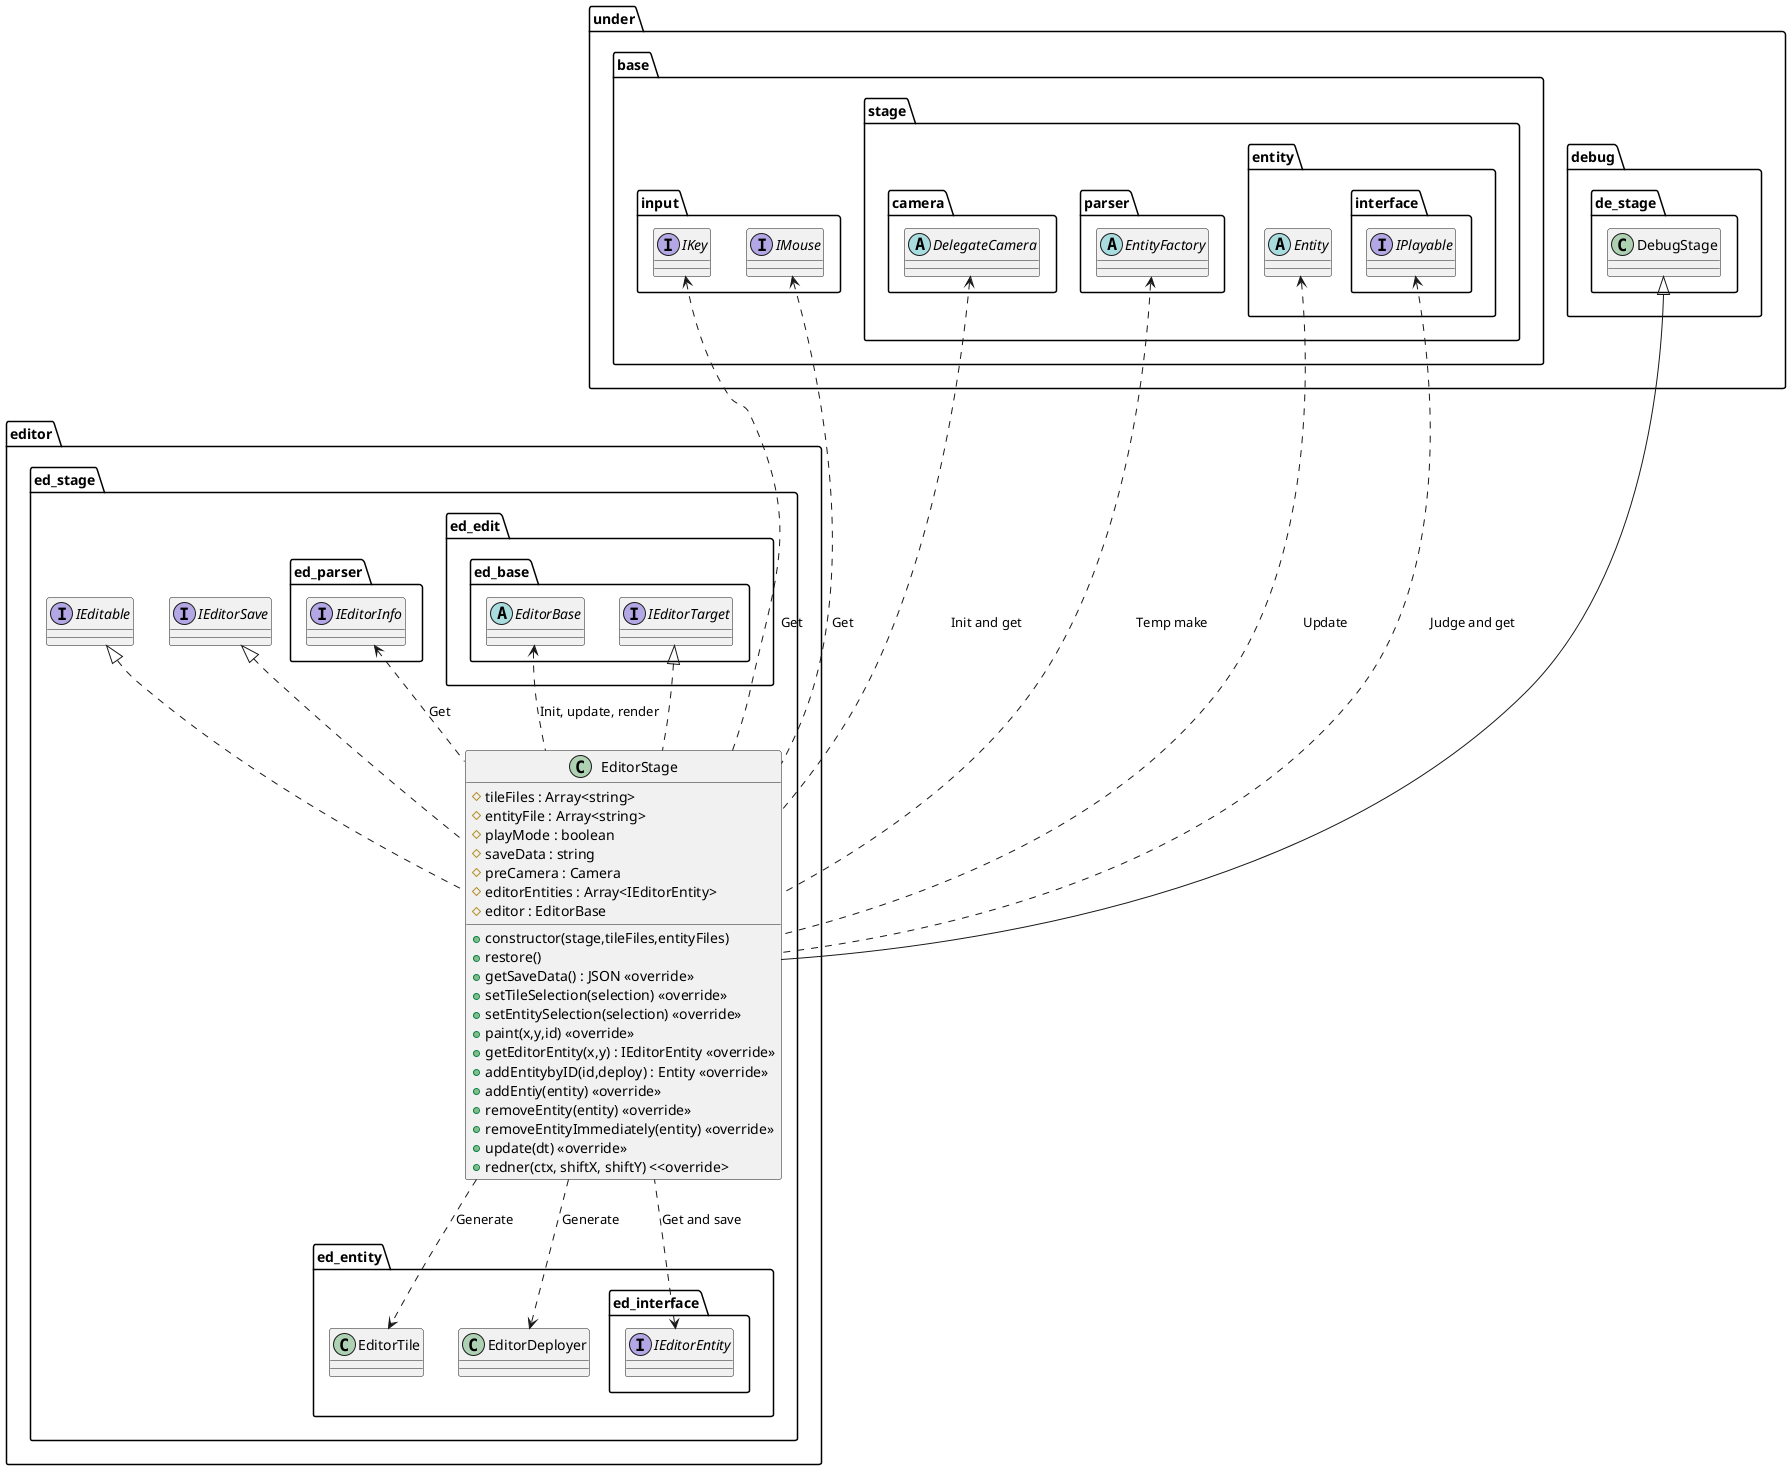 @startuml EditorStage

package editor {
    package ed_stage {
        class EditorStage {
            +constructor(stage,tileFiles,entityFiles)
            #tileFiles : Array<string>
            #entityFile : Array<string>
            #playMode : boolean
            #saveData : string
            #preCamera : Camera
            #editorEntities : Array<IEditorEntity>
            #editor : EditorBase
            +restore()
            +getSaveData() : JSON <<override>>
            +setTileSelection(selection) <<override>>
            +setEntitySelection(selection) <<override>>
            +paint(x,y,id) <<override>>
            +getEditorEntity(x,y) : IEditorEntity <<override>>
            +addEntitybyID(id,deploy) : Entity <<override>>
            +addEntiy(entity) <<override>>
            +removeEntity(entity) <<override>>
            +removeEntityImmediately(entity) <<override>>
            +update(dt) <<override>>
            +redner(ctx, shiftX, shiftY) <<override>
        }
    }
}

package under {
    package base {
        package input {
            interface IKey
            interface IMouse
        }
        package stage {
            package camera {
                abstract DelegateCamera
            }
            package parser {
                abstract EntityFactory
            }
            package entity {
                package interface {
                    interface IPlayable
                }
                abstract Entity
            }
        }
    }
    package debug {
        package de_stage {
            class DebugStage
        }
    }
}

package editor {
    package ed_stage {
        interface IEditorSave
        interface IEditable
        package ed_edit {
            package ed_base {
                abstract EditorBase
                interface IEditorTarget
            }
        }
        package ed_parser {
            interface IEditorInfo
        }
        package ed_entity {
            class EditorTile
            class EditorDeployer
            package ed_interface {
                interface IEditorEntity
            }
        }
    }
}

IEditorEntity <.. EditorStage : Get and save
EditorBase <.. EditorStage : Init, update, render
IEditorInfo <.. EditorStage : Get
EntityFactory <... EditorStage : Temp make
EditorStage ..> EditorTile : Generate
EditorStage ..> EditorDeployer : Generate
Entity <... EditorStage : Update
IKey <... EditorStage : Get
IMouse <... EditorStage : Get
IPlayable <... EditorStage : Judge and get
DelegateCamera <... EditorStage : Init and get

DebugStage <|-- EditorStage
IEditorSave <|.. EditorStage
IEditable <|.. EditorStage
IEditorTarget <|.. EditorStage

@enduml
